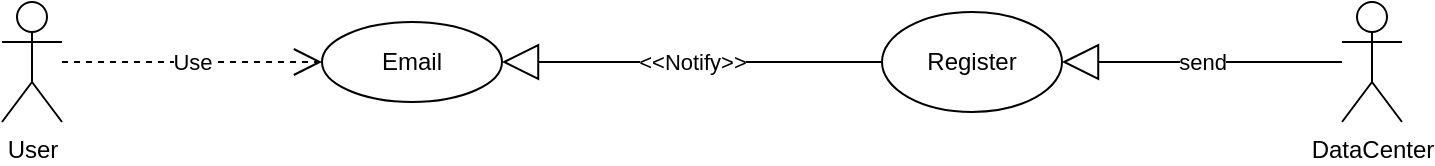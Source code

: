 <mxfile>
    <diagram id="shO4n4dbm0xNh1PqU4Rx" name="Page-1">
        <mxGraphModel dx="1242" dy="615" grid="1" gridSize="10" guides="1" tooltips="1" connect="1" arrows="1" fold="1" page="1" pageScale="1" pageWidth="827" pageHeight="1169" math="0" shadow="0">
            <root>
                <mxCell id="0"/>
                <mxCell id="1" parent="0"/>
                <mxCell id="2" value="User" style="shape=umlActor;verticalLabelPosition=bottom;verticalAlign=top;html=1;" vertex="1" parent="1">
                    <mxGeometry x="50" y="150" width="30" height="60" as="geometry"/>
                </mxCell>
                <mxCell id="3" value="Email" style="ellipse;whiteSpace=wrap;html=1;" vertex="1" parent="1">
                    <mxGeometry x="210" y="160" width="90" height="40" as="geometry"/>
                </mxCell>
                <mxCell id="4" value="Use" style="endArrow=open;endSize=12;dashed=1;html=1;" edge="1" parent="1" source="2" target="3">
                    <mxGeometry width="160" relative="1" as="geometry">
                        <mxPoint x="430" y="320" as="sourcePoint"/>
                        <mxPoint x="590" y="320" as="targetPoint"/>
                    </mxGeometry>
                </mxCell>
                <mxCell id="5" value="DataCenter" style="shape=umlActor;verticalLabelPosition=bottom;verticalAlign=top;html=1;" vertex="1" parent="1">
                    <mxGeometry x="720" y="150" width="30" height="60" as="geometry"/>
                </mxCell>
                <mxCell id="6" value="Register" style="ellipse;whiteSpace=wrap;html=1;" vertex="1" parent="1">
                    <mxGeometry x="490" y="155" width="90" height="50" as="geometry"/>
                </mxCell>
                <mxCell id="7" value="&amp;lt;&amp;lt;Notify&amp;gt;&amp;gt;" style="endArrow=block;endSize=16;endFill=0;html=1;" edge="1" parent="1" source="6" target="3">
                    <mxGeometry width="160" relative="1" as="geometry">
                        <mxPoint x="430" y="320" as="sourcePoint"/>
                        <mxPoint x="590" y="320" as="targetPoint"/>
                    </mxGeometry>
                </mxCell>
                <mxCell id="8" value="send" style="endArrow=block;endSize=16;endFill=0;html=1;" edge="1" parent="1" source="5" target="6">
                    <mxGeometry width="160" relative="1" as="geometry">
                        <mxPoint x="430" y="320" as="sourcePoint"/>
                        <mxPoint x="590" y="320" as="targetPoint"/>
                    </mxGeometry>
                </mxCell>
            </root>
        </mxGraphModel>
    </diagram>
</mxfile>